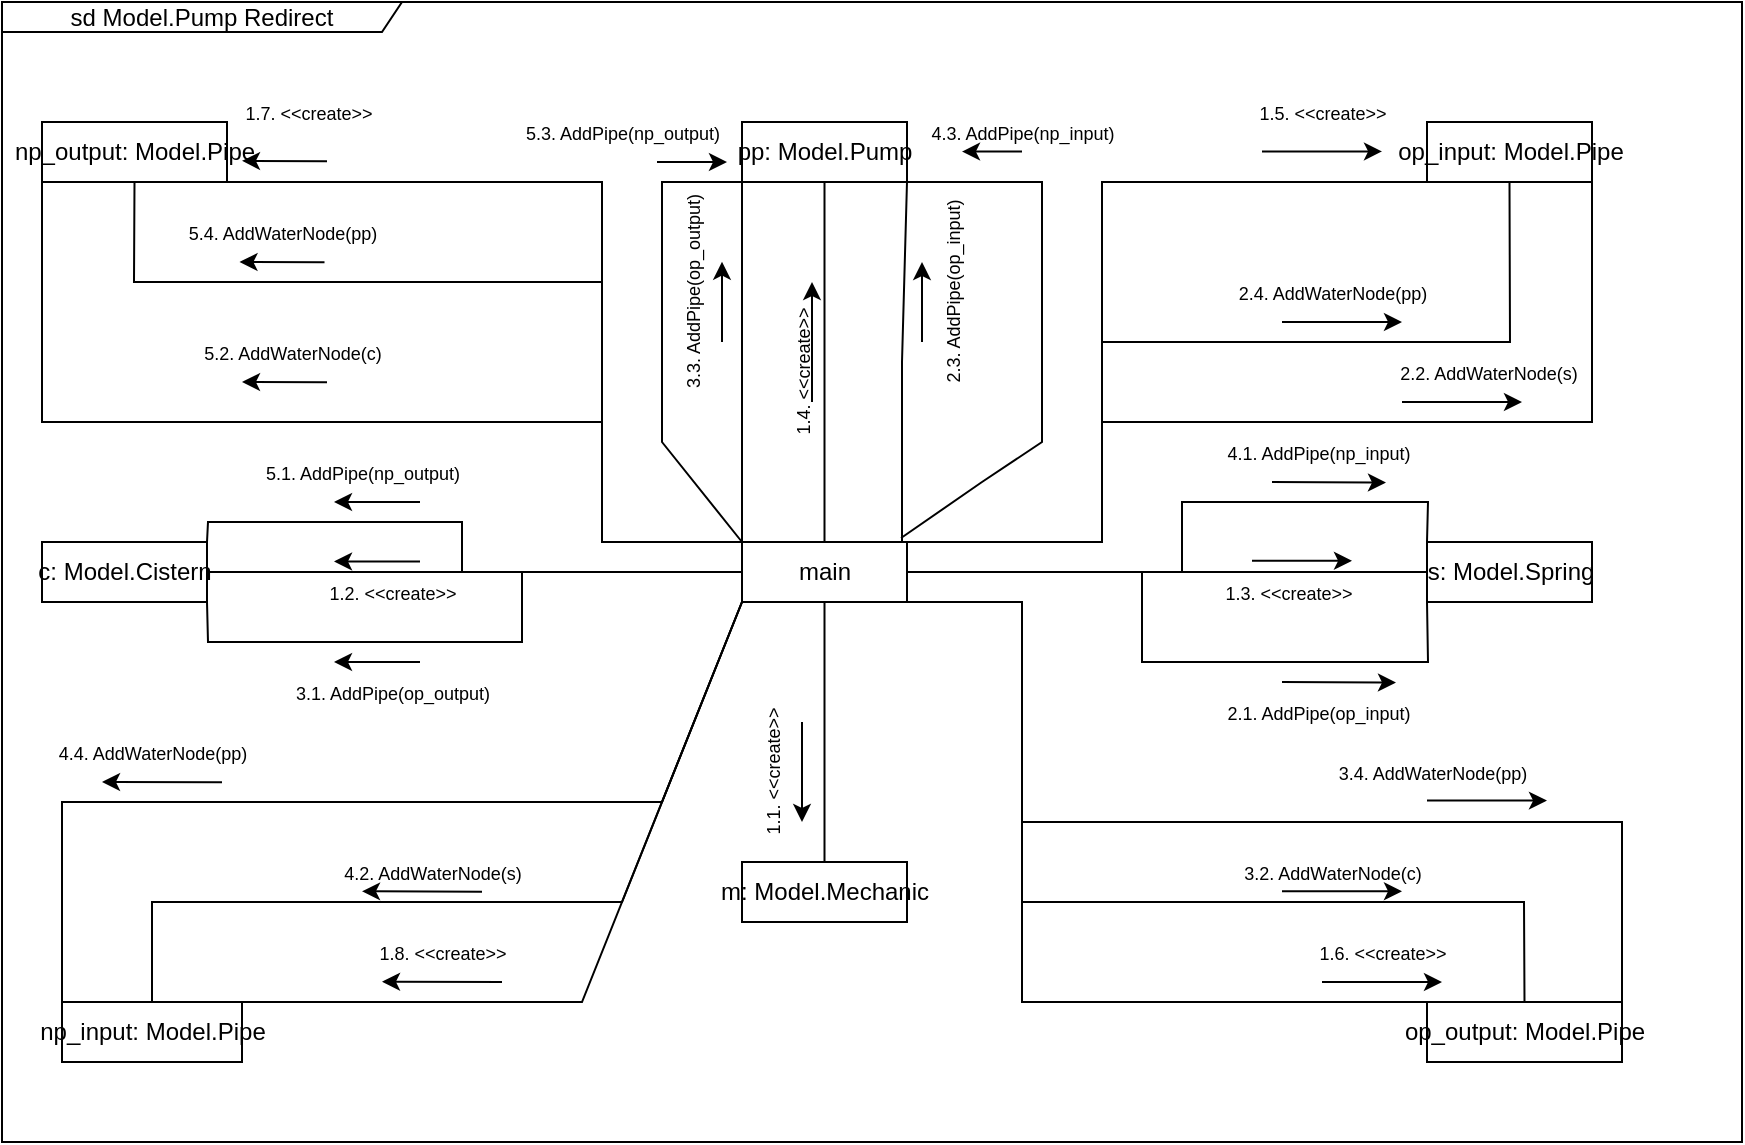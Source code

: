 <mxfile>
    <diagram id="gNyp_4Ta9475FA_3y9Ey" name="Page-1">
        <mxGraphModel dx="1198" dy="449" grid="1" gridSize="10" guides="1" tooltips="1" connect="1" arrows="1" fold="1" page="1" pageScale="1" pageWidth="850" pageHeight="1100" math="0" shadow="0">
            <root>
                <mxCell id="0"/>
                <mxCell id="1" parent="0"/>
                <mxCell id="172" value="sd Model.Pump Redirect" style="shape=umlFrame;whiteSpace=wrap;html=1;width=200;height=15;" vertex="1" parent="1">
                    <mxGeometry x="30" y="200" width="870" height="570" as="geometry"/>
                </mxCell>
                <mxCell id="173" style="edgeStyle=none;html=1;exitX=0.5;exitY=0;exitDx=0;exitDy=0;entryX=0.5;entryY=1;entryDx=0;entryDy=0;strokeColor=default;fontSize=11;elbow=vertical;rounded=0;endArrow=none;endFill=0;" edge="1" parent="1" source="196" target="197">
                    <mxGeometry relative="1" as="geometry"/>
                </mxCell>
                <mxCell id="174" style="edgeStyle=none;rounded=0;html=1;exitX=0;exitY=0.5;exitDx=0;exitDy=0;entryX=1;entryY=0.5;entryDx=0;entryDy=0;strokeColor=default;fontSize=11;endArrow=none;endFill=0;elbow=vertical;" edge="1" parent="1" source="196" target="203">
                    <mxGeometry relative="1" as="geometry"/>
                </mxCell>
                <mxCell id="175" style="edgeStyle=none;rounded=0;html=1;exitX=0.5;exitY=1;exitDx=0;exitDy=0;entryX=0.5;entryY=0;entryDx=0;entryDy=0;strokeColor=default;fontSize=11;endArrow=none;endFill=0;elbow=vertical;" edge="1" parent="1" source="196" target="202">
                    <mxGeometry relative="1" as="geometry"/>
                </mxCell>
                <mxCell id="176" style="edgeStyle=none;rounded=0;html=1;exitX=0;exitY=1;exitDx=0;exitDy=0;entryX=1;entryY=0;entryDx=0;entryDy=0;strokeColor=default;fontSize=11;endArrow=none;endFill=0;elbow=vertical;" edge="1" parent="1" source="196" target="200">
                    <mxGeometry relative="1" as="geometry">
                        <Array as="points">
                            <mxPoint x="320" y="700"/>
                        </Array>
                    </mxGeometry>
                </mxCell>
                <mxCell id="177" style="edgeStyle=none;rounded=0;html=1;exitX=1;exitY=0.5;exitDx=0;exitDy=0;entryX=0;entryY=0.5;entryDx=0;entryDy=0;strokeColor=default;fontSize=11;endArrow=none;endFill=0;elbow=vertical;" edge="1" parent="1" source="196" target="204">
                    <mxGeometry relative="1" as="geometry"/>
                </mxCell>
                <mxCell id="178" style="edgeStyle=none;rounded=0;html=1;exitX=1;exitY=0;exitDx=0;exitDy=0;entryX=0;entryY=1;entryDx=0;entryDy=0;strokeColor=default;fontSize=11;endArrow=none;endFill=0;elbow=vertical;" edge="1" parent="1" source="196" target="198">
                    <mxGeometry relative="1" as="geometry">
                        <Array as="points">
                            <mxPoint x="580" y="470"/>
                            <mxPoint x="580" y="290"/>
                            <mxPoint x="660" y="290"/>
                        </Array>
                    </mxGeometry>
                </mxCell>
                <mxCell id="179" style="edgeStyle=none;rounded=0;html=1;exitX=1;exitY=1;exitDx=0;exitDy=0;entryX=0;entryY=0;entryDx=0;entryDy=0;strokeColor=default;fontSize=11;endArrow=none;endFill=0;elbow=vertical;" edge="1" parent="1" source="196" target="199">
                    <mxGeometry relative="1" as="geometry">
                        <Array as="points">
                            <mxPoint x="540" y="500"/>
                            <mxPoint x="540" y="610"/>
                            <mxPoint x="540" y="700"/>
                        </Array>
                    </mxGeometry>
                </mxCell>
                <mxCell id="180" style="edgeStyle=none;rounded=0;html=1;exitX=0;exitY=0.5;exitDx=0;exitDy=0;entryX=1;entryY=1;entryDx=0;entryDy=0;strokeColor=default;fontSize=11;endArrow=none;endFill=0;elbow=vertical;" edge="1" parent="1" source="196" target="203">
                    <mxGeometry relative="1" as="geometry">
                        <Array as="points">
                            <mxPoint x="290" y="485"/>
                            <mxPoint x="290" y="520"/>
                            <mxPoint x="133" y="520"/>
                        </Array>
                    </mxGeometry>
                </mxCell>
                <mxCell id="181" style="edgeStyle=none;rounded=0;html=1;exitX=1;exitY=0.5;exitDx=0;exitDy=0;entryX=0;entryY=1;entryDx=0;entryDy=0;strokeColor=default;fontSize=9;endArrow=none;endFill=0;elbow=vertical;" edge="1" parent="1" source="196" target="204">
                    <mxGeometry relative="1" as="geometry">
                        <Array as="points">
                            <mxPoint x="600" y="485"/>
                            <mxPoint x="600" y="530"/>
                            <mxPoint x="743" y="530"/>
                        </Array>
                    </mxGeometry>
                </mxCell>
                <mxCell id="182" style="edgeStyle=none;rounded=0;html=1;exitX=0;exitY=0.5;exitDx=0;exitDy=0;entryX=1;entryY=0;entryDx=0;entryDy=0;strokeColor=default;fontSize=9;endArrow=none;endFill=0;elbow=vertical;" edge="1" parent="1" source="196" target="203">
                    <mxGeometry relative="1" as="geometry">
                        <Array as="points">
                            <mxPoint x="260" y="485"/>
                            <mxPoint x="260" y="460"/>
                            <mxPoint x="150" y="460"/>
                            <mxPoint x="133" y="460"/>
                        </Array>
                    </mxGeometry>
                </mxCell>
                <mxCell id="183" style="edgeStyle=none;rounded=0;html=1;exitX=1;exitY=0.5;exitDx=0;exitDy=0;entryX=0;entryY=0;entryDx=0;entryDy=0;strokeColor=default;fontSize=9;endArrow=none;endFill=0;elbow=vertical;" edge="1" parent="1" source="196" target="204">
                    <mxGeometry relative="1" as="geometry">
                        <Array as="points">
                            <mxPoint x="620" y="485"/>
                            <mxPoint x="620" y="450"/>
                            <mxPoint x="743" y="450"/>
                        </Array>
                    </mxGeometry>
                </mxCell>
                <mxCell id="184" style="edgeStyle=none;rounded=0;html=1;entryX=1;entryY=1;entryDx=0;entryDy=0;strokeColor=default;fontSize=9;endArrow=none;endFill=0;elbow=vertical;" edge="1" parent="1" target="197">
                    <mxGeometry relative="1" as="geometry">
                        <mxPoint x="480" y="470" as="sourcePoint"/>
                        <Array as="points">
                            <mxPoint x="480" y="380"/>
                        </Array>
                    </mxGeometry>
                </mxCell>
                <mxCell id="185" style="edgeStyle=none;rounded=0;html=1;exitX=0;exitY=0;exitDx=0;exitDy=0;entryX=0;entryY=1;entryDx=0;entryDy=0;strokeColor=default;fontSize=9;endArrow=none;endFill=0;elbow=vertical;" edge="1" parent="1" source="196" target="197">
                    <mxGeometry relative="1" as="geometry">
                        <Array as="points"/>
                    </mxGeometry>
                </mxCell>
                <mxCell id="186" style="edgeStyle=none;rounded=0;html=1;exitX=0.964;exitY=-0.066;exitDx=0;exitDy=0;entryX=1;entryY=1;entryDx=0;entryDy=0;strokeColor=default;fontSize=9;endArrow=none;endFill=0;elbow=vertical;exitPerimeter=0;" edge="1" parent="1" source="196" target="197">
                    <mxGeometry relative="1" as="geometry">
                        <Array as="points">
                            <mxPoint x="520" y="440"/>
                            <mxPoint x="550" y="420"/>
                            <mxPoint x="550" y="350"/>
                            <mxPoint x="550" y="290"/>
                        </Array>
                    </mxGeometry>
                </mxCell>
                <mxCell id="187" style="edgeStyle=none;rounded=0;html=1;exitX=0;exitY=0;exitDx=0;exitDy=0;entryX=0;entryY=1;entryDx=0;entryDy=0;strokeColor=default;fontSize=9;endArrow=none;endFill=0;elbow=vertical;" edge="1" parent="1" source="196" target="197">
                    <mxGeometry relative="1" as="geometry">
                        <Array as="points">
                            <mxPoint x="360" y="420"/>
                            <mxPoint x="360" y="290"/>
                        </Array>
                    </mxGeometry>
                </mxCell>
                <mxCell id="188" style="edgeStyle=none;rounded=0;html=1;exitX=0;exitY=0;exitDx=0;exitDy=0;entryX=0.5;entryY=1;entryDx=0;entryDy=0;strokeColor=default;fontSize=9;endArrow=none;endFill=0;elbow=vertical;" edge="1" parent="1" source="196" target="201">
                    <mxGeometry relative="1" as="geometry">
                        <Array as="points">
                            <mxPoint x="330" y="470"/>
                            <mxPoint x="330" y="340"/>
                            <mxPoint x="96" y="340"/>
                        </Array>
                    </mxGeometry>
                </mxCell>
                <mxCell id="189" style="edgeStyle=none;rounded=0;html=1;exitX=0;exitY=0;exitDx=0;exitDy=0;entryX=0;entryY=1;entryDx=0;entryDy=0;strokeColor=default;fontSize=9;endArrow=none;endFill=0;elbow=vertical;" edge="1" parent="1" source="196" target="201">
                    <mxGeometry relative="1" as="geometry">
                        <Array as="points">
                            <mxPoint x="330" y="470"/>
                            <mxPoint x="330" y="410"/>
                            <mxPoint x="50" y="410"/>
                        </Array>
                    </mxGeometry>
                </mxCell>
                <mxCell id="190" style="edgeStyle=none;rounded=0;html=1;exitX=1;exitY=0;exitDx=0;exitDy=0;entryX=0.5;entryY=1;entryDx=0;entryDy=0;strokeColor=default;fontSize=9;endArrow=none;endFill=0;elbow=vertical;" edge="1" parent="1" source="196" target="198">
                    <mxGeometry relative="1" as="geometry">
                        <Array as="points">
                            <mxPoint x="580" y="470"/>
                            <mxPoint x="580" y="370"/>
                            <mxPoint x="784" y="370"/>
                        </Array>
                    </mxGeometry>
                </mxCell>
                <mxCell id="191" style="edgeStyle=none;rounded=0;html=1;exitX=1;exitY=0;exitDx=0;exitDy=0;entryX=1;entryY=1;entryDx=0;entryDy=0;strokeColor=default;fontSize=9;endArrow=none;endFill=0;elbow=vertical;" edge="1" parent="1" source="196" target="198">
                    <mxGeometry relative="1" as="geometry">
                        <Array as="points">
                            <mxPoint x="580" y="470"/>
                            <mxPoint x="580" y="410"/>
                            <mxPoint x="825" y="410"/>
                        </Array>
                    </mxGeometry>
                </mxCell>
                <mxCell id="192" style="edgeStyle=none;rounded=0;html=1;exitX=0;exitY=1;exitDx=0;exitDy=0;entryX=0.5;entryY=0;entryDx=0;entryDy=0;strokeColor=default;fontSize=9;endArrow=none;endFill=0;elbow=vertical;" edge="1" parent="1" source="196" target="200">
                    <mxGeometry relative="1" as="geometry">
                        <Array as="points">
                            <mxPoint x="340" y="650"/>
                            <mxPoint x="105" y="650"/>
                        </Array>
                    </mxGeometry>
                </mxCell>
                <mxCell id="193" style="edgeStyle=none;rounded=0;html=1;exitX=0;exitY=1;exitDx=0;exitDy=0;entryX=0;entryY=0;entryDx=0;entryDy=0;strokeColor=default;fontSize=9;endArrow=none;endFill=0;elbow=vertical;" edge="1" parent="1" source="196" target="200">
                    <mxGeometry relative="1" as="geometry">
                        <Array as="points">
                            <mxPoint x="360" y="600"/>
                            <mxPoint x="60" y="600"/>
                        </Array>
                    </mxGeometry>
                </mxCell>
                <mxCell id="194" style="edgeStyle=none;rounded=0;html=1;exitX=1;exitY=1;exitDx=0;exitDy=0;entryX=0.5;entryY=0;entryDx=0;entryDy=0;strokeColor=default;fontSize=9;endArrow=none;endFill=0;elbow=vertical;" edge="1" parent="1" source="196" target="199">
                    <mxGeometry relative="1" as="geometry">
                        <Array as="points">
                            <mxPoint x="540" y="500"/>
                            <mxPoint x="540" y="650"/>
                            <mxPoint x="791" y="650"/>
                        </Array>
                    </mxGeometry>
                </mxCell>
                <mxCell id="195" style="edgeStyle=none;rounded=0;html=1;exitX=1;exitY=1;exitDx=0;exitDy=0;entryX=1;entryY=0;entryDx=0;entryDy=0;strokeColor=default;fontSize=9;endArrow=none;endFill=0;elbow=vertical;" edge="1" parent="1" source="196" target="199">
                    <mxGeometry relative="1" as="geometry">
                        <Array as="points">
                            <mxPoint x="540" y="500"/>
                            <mxPoint x="540" y="610"/>
                            <mxPoint x="840" y="610"/>
                        </Array>
                    </mxGeometry>
                </mxCell>
                <mxCell id="196" value="main" style="html=1;" vertex="1" parent="1">
                    <mxGeometry x="400" y="470" width="82.5" height="30" as="geometry"/>
                </mxCell>
                <mxCell id="197" value="pp: Model.Pump" style="html=1;" vertex="1" parent="1">
                    <mxGeometry x="400" y="260" width="82.5" height="30" as="geometry"/>
                </mxCell>
                <mxCell id="198" value="op_input: Model.Pipe" style="html=1;" vertex="1" parent="1">
                    <mxGeometry x="742.5" y="260" width="82.5" height="30" as="geometry"/>
                </mxCell>
                <mxCell id="199" value="op_output: Model.Pipe" style="html=1;" vertex="1" parent="1">
                    <mxGeometry x="742.5" y="700" width="97.5" height="30" as="geometry"/>
                </mxCell>
                <mxCell id="200" value="np_input: Model.Pipe" style="html=1;" vertex="1" parent="1">
                    <mxGeometry x="60" y="700" width="90" height="30" as="geometry"/>
                </mxCell>
                <mxCell id="201" value="np_output: Model.Pipe" style="html=1;" vertex="1" parent="1">
                    <mxGeometry x="50" y="260" width="92.5" height="30" as="geometry"/>
                </mxCell>
                <mxCell id="202" value="m: Model.Mechanic" style="html=1;" vertex="1" parent="1">
                    <mxGeometry x="400" y="630" width="82.5" height="30" as="geometry"/>
                </mxCell>
                <mxCell id="203" value="c: Model.Cistern" style="html=1;" vertex="1" parent="1">
                    <mxGeometry x="50" y="470" width="82.5" height="30" as="geometry"/>
                </mxCell>
                <mxCell id="204" value="s: Model.Spring" style="html=1;" vertex="1" parent="1">
                    <mxGeometry x="742.5" y="470" width="82.5" height="30" as="geometry"/>
                </mxCell>
                <mxCell id="205" style="rounded=0;orthogonalLoop=1;jettySize=auto;html=1;exitX=0;exitY=0;exitDx=0;exitDy=0;endArrow=none;endFill=0;entryX=1;entryY=1;entryDx=0;entryDy=0;" edge="1" parent="1" source="196" target="201">
                    <mxGeometry relative="1" as="geometry">
                        <Array as="points">
                            <mxPoint x="330" y="470"/>
                            <mxPoint x="330" y="290"/>
                        </Array>
                        <mxPoint x="520" y="579.95" as="sourcePoint"/>
                        <mxPoint x="705" y="299.95" as="targetPoint"/>
                    </mxGeometry>
                </mxCell>
                <mxCell id="206" value="" style="endArrow=classic;html=1;rounded=0;" edge="1" parent="1">
                    <mxGeometry width="50" height="50" relative="1" as="geometry">
                        <mxPoint x="192.5" y="279.6" as="sourcePoint"/>
                        <mxPoint x="150" y="279.43" as="targetPoint"/>
                    </mxGeometry>
                </mxCell>
                <mxCell id="207" value="&lt;font style=&quot;font-size: 9px;&quot;&gt;1.7. &amp;lt;&amp;lt;create&amp;gt;&amp;gt;&lt;/font&gt;" style="text;html=1;align=center;verticalAlign=middle;resizable=0;points=[];autosize=1;strokeColor=none;fillColor=none;fontSize=10;" vertex="1" parent="1">
                    <mxGeometry x="137.5" y="240" width="90" height="30" as="geometry"/>
                </mxCell>
                <mxCell id="208" value="" style="endArrow=classic;html=1;rounded=0;" edge="1" parent="1">
                    <mxGeometry width="50" height="50" relative="1" as="geometry">
                        <mxPoint x="239" y="479.72" as="sourcePoint"/>
                        <mxPoint x="196" y="479.72" as="targetPoint"/>
                    </mxGeometry>
                </mxCell>
                <mxCell id="209" value="" style="endArrow=classic;html=1;rounded=0;" edge="1" parent="1">
                    <mxGeometry width="50" height="50" relative="1" as="geometry">
                        <mxPoint x="280" y="690" as="sourcePoint"/>
                        <mxPoint x="220" y="689.83" as="targetPoint"/>
                    </mxGeometry>
                </mxCell>
                <mxCell id="210" value="" style="endArrow=classic;html=1;rounded=0;" edge="1" parent="1">
                    <mxGeometry width="50" height="50" relative="1" as="geometry">
                        <mxPoint x="430" y="560" as="sourcePoint"/>
                        <mxPoint x="430" y="610" as="targetPoint"/>
                    </mxGeometry>
                </mxCell>
                <mxCell id="211" value="" style="endArrow=classic;html=1;rounded=0;" edge="1" parent="1">
                    <mxGeometry width="50" height="50" relative="1" as="geometry">
                        <mxPoint x="690" y="690" as="sourcePoint"/>
                        <mxPoint x="750" y="690" as="targetPoint"/>
                    </mxGeometry>
                </mxCell>
                <mxCell id="212" value="" style="endArrow=classic;html=1;rounded=0;" edge="1" parent="1">
                    <mxGeometry width="50" height="50" relative="1" as="geometry">
                        <mxPoint x="655" y="479.43" as="sourcePoint"/>
                        <mxPoint x="705" y="479.43" as="targetPoint"/>
                    </mxGeometry>
                </mxCell>
                <mxCell id="213" value="" style="endArrow=classic;html=1;rounded=0;" edge="1" parent="1">
                    <mxGeometry width="50" height="50" relative="1" as="geometry">
                        <mxPoint x="660" y="274.71" as="sourcePoint"/>
                        <mxPoint x="720" y="274.71" as="targetPoint"/>
                    </mxGeometry>
                </mxCell>
                <mxCell id="214" value="" style="endArrow=classic;html=1;rounded=0;" edge="1" parent="1">
                    <mxGeometry width="50" height="50" relative="1" as="geometry">
                        <mxPoint x="435" y="400" as="sourcePoint"/>
                        <mxPoint x="435" y="340" as="targetPoint"/>
                    </mxGeometry>
                </mxCell>
                <mxCell id="215" value="&lt;font style=&quot;font-size: 9px;&quot;&gt;1.5. &amp;lt;&amp;lt;create&amp;gt;&amp;gt;&lt;/font&gt;" style="text;html=1;align=center;verticalAlign=middle;resizable=0;points=[];autosize=1;strokeColor=none;fillColor=none;fontSize=10;" vertex="1" parent="1">
                    <mxGeometry x="645" y="240" width="90" height="30" as="geometry"/>
                </mxCell>
                <mxCell id="216" value="&lt;font style=&quot;font-size: 9px;&quot;&gt;1.4. &amp;lt;&amp;lt;create&amp;gt;&amp;gt;&lt;/font&gt;" style="text;html=1;align=center;verticalAlign=middle;resizable=0;points=[];autosize=1;strokeColor=none;fillColor=none;fontSize=10;rotation=-90;" vertex="1" parent="1">
                    <mxGeometry x="385" y="370" width="90" height="30" as="geometry"/>
                </mxCell>
                <mxCell id="217" value="&lt;font style=&quot;font-size: 9px;&quot;&gt;1.2. &amp;lt;&amp;lt;create&amp;gt;&amp;gt;&lt;/font&gt;" style="text;html=1;align=center;verticalAlign=middle;resizable=0;points=[];autosize=1;strokeColor=none;fillColor=none;fontSize=10;" vertex="1" parent="1">
                    <mxGeometry x="180" y="480" width="90" height="30" as="geometry"/>
                </mxCell>
                <mxCell id="218" value="&lt;font style=&quot;font-size: 9px;&quot;&gt;1.3. &amp;lt;&amp;lt;create&amp;gt;&amp;gt;&lt;/font&gt;" style="text;html=1;align=center;verticalAlign=middle;resizable=0;points=[];autosize=1;strokeColor=none;fillColor=none;fontSize=10;" vertex="1" parent="1">
                    <mxGeometry x="627.5" y="480" width="90" height="30" as="geometry"/>
                </mxCell>
                <mxCell id="219" value="&lt;font style=&quot;font-size: 9px;&quot;&gt;1.1. &amp;lt;&amp;lt;create&amp;gt;&amp;gt;&lt;/font&gt;" style="text;html=1;align=center;verticalAlign=middle;resizable=0;points=[];autosize=1;strokeColor=none;fillColor=none;fontSize=10;rotation=-90;" vertex="1" parent="1">
                    <mxGeometry x="370" y="570" width="90" height="30" as="geometry"/>
                </mxCell>
                <mxCell id="220" value="&lt;font style=&quot;font-size: 9px;&quot;&gt;1.8. &amp;lt;&amp;lt;create&amp;gt;&amp;gt;&lt;/font&gt;" style="text;html=1;align=center;verticalAlign=middle;resizable=0;points=[];autosize=1;strokeColor=none;fillColor=none;fontSize=10;" vertex="1" parent="1">
                    <mxGeometry x="205" y="660" width="90" height="30" as="geometry"/>
                </mxCell>
                <mxCell id="221" value="&lt;font style=&quot;font-size: 9px;&quot;&gt;1.6. &amp;lt;&amp;lt;create&amp;gt;&amp;gt;&lt;/font&gt;" style="text;html=1;align=center;verticalAlign=middle;resizable=0;points=[];autosize=1;strokeColor=none;fillColor=none;fontSize=10;" vertex="1" parent="1">
                    <mxGeometry x="675" y="660" width="90" height="30" as="geometry"/>
                </mxCell>
                <mxCell id="222" value="&lt;font style=&quot;font-size: 9px;&quot;&gt;3.1. AddPipe(op_output)&lt;/font&gt;" style="text;html=1;align=center;verticalAlign=middle;resizable=0;points=[];autosize=1;strokeColor=none;fillColor=none;fontSize=10;" vertex="1" parent="1">
                    <mxGeometry x="165" y="530" width="120" height="30" as="geometry"/>
                </mxCell>
                <mxCell id="223" value="" style="endArrow=classic;html=1;rounded=0;" edge="1" parent="1">
                    <mxGeometry width="50" height="50" relative="1" as="geometry">
                        <mxPoint x="239" y="530" as="sourcePoint"/>
                        <mxPoint x="196" y="530" as="targetPoint"/>
                    </mxGeometry>
                </mxCell>
                <mxCell id="224" value="" style="endArrow=classic;html=1;rounded=0;" edge="1" parent="1">
                    <mxGeometry width="50" height="50" relative="1" as="geometry">
                        <mxPoint x="670" y="540" as="sourcePoint"/>
                        <mxPoint x="727" y="540.29" as="targetPoint"/>
                    </mxGeometry>
                </mxCell>
                <mxCell id="225" value="&lt;font style=&quot;font-size: 9px;&quot;&gt;2.1. AddPipe(op_input)&lt;/font&gt;" style="text;html=1;align=center;verticalAlign=middle;resizable=0;points=[];autosize=1;strokeColor=none;fillColor=none;fontSize=10;" vertex="1" parent="1">
                    <mxGeometry x="627.5" y="540" width="120" height="30" as="geometry"/>
                </mxCell>
                <mxCell id="226" value="" style="endArrow=classic;html=1;rounded=0;" edge="1" parent="1">
                    <mxGeometry width="50" height="50" relative="1" as="geometry">
                        <mxPoint x="239" y="450" as="sourcePoint"/>
                        <mxPoint x="196" y="450" as="targetPoint"/>
                    </mxGeometry>
                </mxCell>
                <mxCell id="227" value="&lt;font style=&quot;font-size: 9px;&quot;&gt;5.1. AddPipe(np_output)&lt;/font&gt;" style="text;html=1;align=center;verticalAlign=middle;resizable=0;points=[];autosize=1;strokeColor=none;fillColor=none;fontSize=10;" vertex="1" parent="1">
                    <mxGeometry x="150" y="420" width="120" height="30" as="geometry"/>
                </mxCell>
                <mxCell id="228" value="&lt;font style=&quot;font-size: 9px;&quot;&gt;4.1. AddPipe(np_input)&lt;/font&gt;" style="text;html=1;align=center;verticalAlign=middle;resizable=0;points=[];autosize=1;strokeColor=none;fillColor=none;fontSize=10;" vertex="1" parent="1">
                    <mxGeometry x="627.5" y="410" width="120" height="30" as="geometry"/>
                </mxCell>
                <mxCell id="229" value="" style="endArrow=classic;html=1;rounded=0;" edge="1" parent="1">
                    <mxGeometry width="50" height="50" relative="1" as="geometry">
                        <mxPoint x="665" y="440" as="sourcePoint"/>
                        <mxPoint x="722" y="440.29" as="targetPoint"/>
                    </mxGeometry>
                </mxCell>
                <mxCell id="230" value="" style="endArrow=classic;html=1;rounded=0;" edge="1" parent="1">
                    <mxGeometry width="50" height="50" relative="1" as="geometry">
                        <mxPoint x="390" y="370" as="sourcePoint"/>
                        <mxPoint x="390" y="329.83" as="targetPoint"/>
                    </mxGeometry>
                </mxCell>
                <mxCell id="231" value="" style="endArrow=classic;html=1;rounded=0;" edge="1" parent="1">
                    <mxGeometry width="50" height="50" relative="1" as="geometry">
                        <mxPoint x="357.5" y="280" as="sourcePoint"/>
                        <mxPoint x="392.5" y="280" as="targetPoint"/>
                    </mxGeometry>
                </mxCell>
                <mxCell id="232" value="" style="endArrow=classic;html=1;rounded=0;" edge="1" parent="1">
                    <mxGeometry width="50" height="50" relative="1" as="geometry">
                        <mxPoint x="490" y="370" as="sourcePoint"/>
                        <mxPoint x="490" y="330" as="targetPoint"/>
                    </mxGeometry>
                </mxCell>
                <mxCell id="233" value="" style="endArrow=classic;html=1;rounded=0;" edge="1" parent="1">
                    <mxGeometry width="50" height="50" relative="1" as="geometry">
                        <mxPoint x="540" y="274.8" as="sourcePoint"/>
                        <mxPoint x="510" y="274.8" as="targetPoint"/>
                    </mxGeometry>
                </mxCell>
                <mxCell id="234" value="&lt;font style=&quot;font-size: 9px;&quot;&gt;5.3. AddPipe(np_output)&lt;/font&gt;" style="text;html=1;align=center;verticalAlign=middle;resizable=0;points=[];autosize=1;strokeColor=none;fillColor=none;fontSize=10;rotation=0;" vertex="1" parent="1">
                    <mxGeometry x="280" y="250" width="120" height="30" as="geometry"/>
                </mxCell>
                <mxCell id="235" value="&lt;font style=&quot;font-size: 9px;&quot;&gt;4.3. AddPipe(np_input)&lt;/font&gt;" style="text;html=1;align=center;verticalAlign=middle;resizable=0;points=[];autosize=1;strokeColor=none;fillColor=none;fontSize=10;rotation=0;" vertex="1" parent="1">
                    <mxGeometry x="480" y="250" width="120" height="30" as="geometry"/>
                </mxCell>
                <mxCell id="236" value="&lt;font style=&quot;font-size: 9px;&quot;&gt;3.3. AddPipe(op_output)&lt;/font&gt;" style="text;html=1;align=center;verticalAlign=middle;resizable=0;points=[];autosize=1;strokeColor=none;fillColor=none;fontSize=10;rotation=-90;" vertex="1" parent="1">
                    <mxGeometry x="315" y="330" width="120" height="30" as="geometry"/>
                </mxCell>
                <mxCell id="237" value="&lt;font style=&quot;font-size: 9px;&quot;&gt;2.3. AddPipe(op_input)&lt;/font&gt;" style="text;html=1;align=center;verticalAlign=middle;resizable=0;points=[];autosize=1;strokeColor=none;fillColor=none;fontSize=10;rotation=-90;" vertex="1" parent="1">
                    <mxGeometry x="445" y="330" width="120" height="30" as="geometry"/>
                </mxCell>
                <mxCell id="238" value="" style="endArrow=classic;html=1;rounded=0;" edge="1" parent="1">
                    <mxGeometry width="50" height="50" relative="1" as="geometry">
                        <mxPoint x="191.25" y="330.17" as="sourcePoint"/>
                        <mxPoint x="148.75" y="330" as="targetPoint"/>
                    </mxGeometry>
                </mxCell>
                <mxCell id="239" value="&lt;font style=&quot;font-size: 9px;&quot;&gt;5.4. AddWaterNode(pp)&lt;/font&gt;" style="text;html=1;align=center;verticalAlign=middle;resizable=0;points=[];autosize=1;strokeColor=none;fillColor=none;fontSize=10;" vertex="1" parent="1">
                    <mxGeometry x="110" y="300" width="120" height="30" as="geometry"/>
                </mxCell>
                <mxCell id="240" value="" style="endArrow=classic;html=1;rounded=0;" edge="1" parent="1">
                    <mxGeometry width="50" height="50" relative="1" as="geometry">
                        <mxPoint x="192.5" y="390.17" as="sourcePoint"/>
                        <mxPoint x="150" y="390" as="targetPoint"/>
                    </mxGeometry>
                </mxCell>
                <mxCell id="241" value="&lt;font style=&quot;font-size: 9px;&quot;&gt;5.2. AddWaterNode(c)&lt;/font&gt;" style="text;html=1;align=center;verticalAlign=middle;resizable=0;points=[];autosize=1;strokeColor=none;fillColor=none;fontSize=10;" vertex="1" parent="1">
                    <mxGeometry x="120" y="360" width="110" height="30" as="geometry"/>
                </mxCell>
                <mxCell id="242" value="" style="endArrow=classic;html=1;rounded=0;" edge="1" parent="1">
                    <mxGeometry width="50" height="50" relative="1" as="geometry">
                        <mxPoint x="670" y="360" as="sourcePoint"/>
                        <mxPoint x="730" y="360" as="targetPoint"/>
                    </mxGeometry>
                </mxCell>
                <mxCell id="243" value="" style="endArrow=classic;html=1;rounded=0;" edge="1" parent="1">
                    <mxGeometry width="50" height="50" relative="1" as="geometry">
                        <mxPoint x="730" y="400" as="sourcePoint"/>
                        <mxPoint x="790" y="400" as="targetPoint"/>
                    </mxGeometry>
                </mxCell>
                <mxCell id="244" value="&lt;font style=&quot;font-size: 9px;&quot;&gt;2.4. AddWaterNode(pp)&lt;/font&gt;" style="text;html=1;align=center;verticalAlign=middle;resizable=0;points=[];autosize=1;strokeColor=none;fillColor=none;fontSize=10;" vertex="1" parent="1">
                    <mxGeometry x="635" y="330" width="120" height="30" as="geometry"/>
                </mxCell>
                <mxCell id="245" value="&lt;font style=&quot;font-size: 9px;&quot;&gt;2.2. AddWaterNode(s)&lt;/font&gt;" style="text;html=1;align=center;verticalAlign=middle;resizable=0;points=[];autosize=1;strokeColor=none;fillColor=none;fontSize=10;" vertex="1" parent="1">
                    <mxGeometry x="717.5" y="370" width="110" height="30" as="geometry"/>
                </mxCell>
                <mxCell id="246" value="" style="endArrow=classic;html=1;rounded=0;" edge="1" parent="1">
                    <mxGeometry width="50" height="50" relative="1" as="geometry">
                        <mxPoint x="670" y="644.66" as="sourcePoint"/>
                        <mxPoint x="730" y="644.66" as="targetPoint"/>
                    </mxGeometry>
                </mxCell>
                <mxCell id="247" value="" style="endArrow=classic;html=1;rounded=0;" edge="1" parent="1">
                    <mxGeometry width="50" height="50" relative="1" as="geometry">
                        <mxPoint x="742.5" y="599.31" as="sourcePoint"/>
                        <mxPoint x="802.5" y="599.31" as="targetPoint"/>
                    </mxGeometry>
                </mxCell>
                <mxCell id="248" value="" style="endArrow=classic;html=1;rounded=0;" edge="1" parent="1">
                    <mxGeometry width="50" height="50" relative="1" as="geometry">
                        <mxPoint x="270" y="644.83" as="sourcePoint"/>
                        <mxPoint x="210" y="644.66" as="targetPoint"/>
                    </mxGeometry>
                </mxCell>
                <mxCell id="249" value="" style="endArrow=classic;html=1;rounded=0;" edge="1" parent="1">
                    <mxGeometry width="50" height="50" relative="1" as="geometry">
                        <mxPoint x="140" y="590.17" as="sourcePoint"/>
                        <mxPoint x="80" y="590" as="targetPoint"/>
                    </mxGeometry>
                </mxCell>
                <mxCell id="250" value="&lt;font style=&quot;font-size: 9px;&quot;&gt;4.4. AddWaterNode(pp)&lt;/font&gt;" style="text;html=1;align=center;verticalAlign=middle;resizable=0;points=[];autosize=1;strokeColor=none;fillColor=none;fontSize=10;" vertex="1" parent="1">
                    <mxGeometry x="45" y="560" width="120" height="30" as="geometry"/>
                </mxCell>
                <mxCell id="251" value="&lt;font style=&quot;font-size: 9px;&quot;&gt;3.4. AddWaterNode(pp)&lt;/font&gt;" style="text;html=1;align=center;verticalAlign=middle;resizable=0;points=[];autosize=1;strokeColor=none;fillColor=none;fontSize=10;" vertex="1" parent="1">
                    <mxGeometry x="685" y="570" width="120" height="30" as="geometry"/>
                </mxCell>
                <mxCell id="252" value="&lt;font style=&quot;font-size: 9px;&quot;&gt;3.2. AddWaterNode(c)&lt;/font&gt;" style="text;html=1;align=center;verticalAlign=middle;resizable=0;points=[];autosize=1;strokeColor=none;fillColor=none;fontSize=10;" vertex="1" parent="1">
                    <mxGeometry x="640" y="620" width="110" height="30" as="geometry"/>
                </mxCell>
                <mxCell id="253" value="&lt;font style=&quot;font-size: 9px;&quot;&gt;4.2. AddWaterNode(s)&lt;/font&gt;" style="text;html=1;align=center;verticalAlign=middle;resizable=0;points=[];autosize=1;strokeColor=none;fillColor=none;fontSize=10;" vertex="1" parent="1">
                    <mxGeometry x="190" y="620" width="110" height="30" as="geometry"/>
                </mxCell>
            </root>
        </mxGraphModel>
    </diagram>
</mxfile>